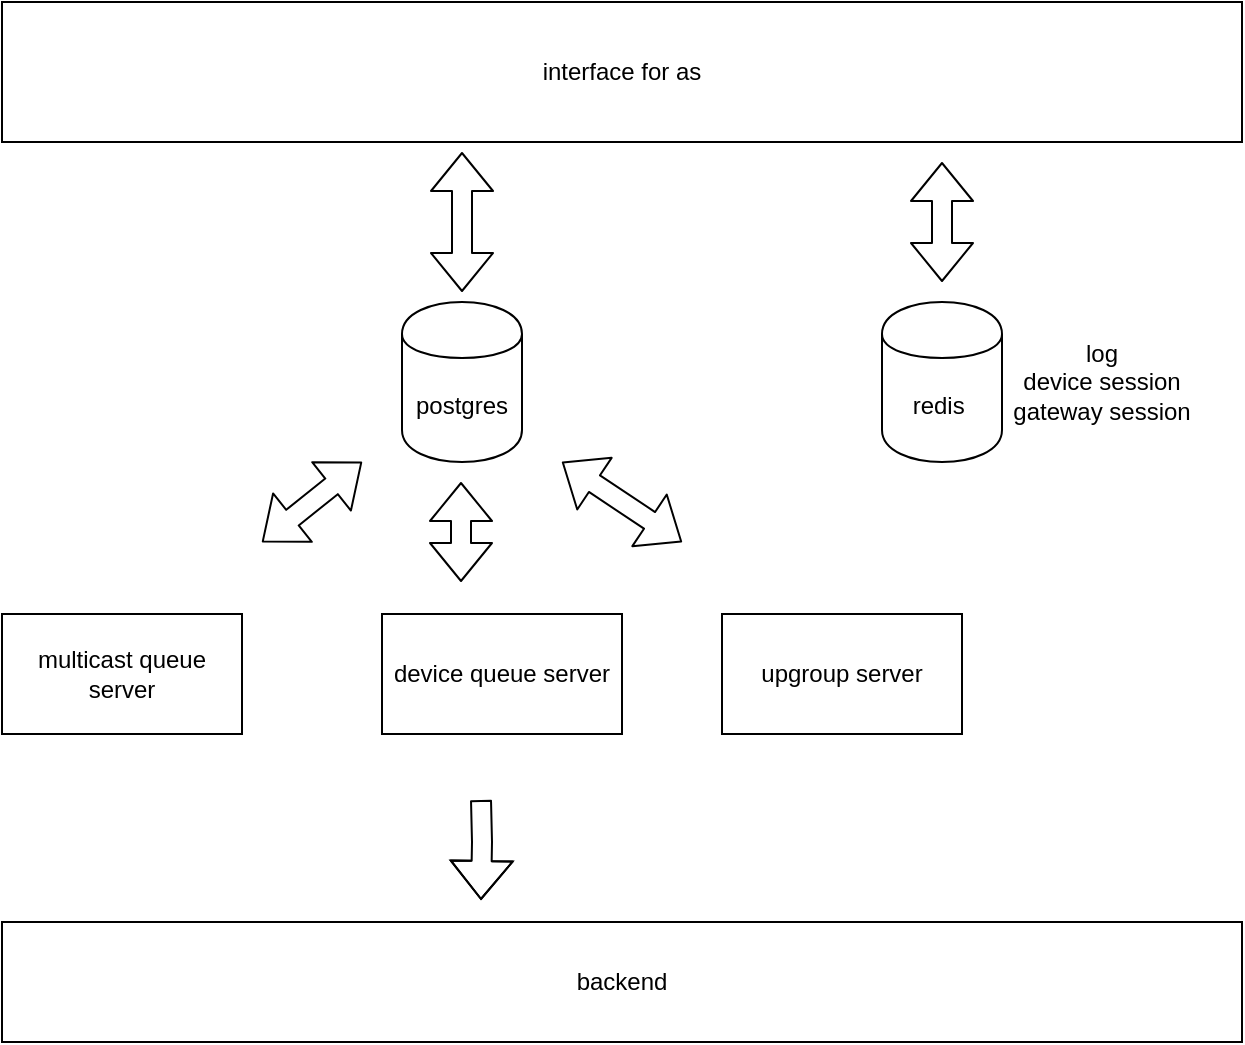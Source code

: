 <mxfile version="12.2.4" pages="1"><diagram id="hhmxlbzHzGHNV_hsRC_K" name="Page-1"><mxGraphModel dx="1279" dy="592" grid="1" gridSize="10" guides="1" tooltips="1" connect="1" arrows="1" fold="1" page="1" pageScale="1" pageWidth="827" pageHeight="1169" math="0" shadow="0"><root><mxCell id="0"/><mxCell id="1" parent="0"/><mxCell id="2" value="interface for as" style="rounded=0;whiteSpace=wrap;html=1;" parent="1" vertex="1"><mxGeometry x="190" y="160" width="620" height="70" as="geometry"/></mxCell><mxCell id="4" value="postgres" style="shape=cylinder;whiteSpace=wrap;html=1;boundedLbl=1;backgroundOutline=1;" parent="1" vertex="1"><mxGeometry x="390" y="310" width="60" height="80" as="geometry"/></mxCell><mxCell id="5" value="redis&amp;nbsp;" style="shape=cylinder;whiteSpace=wrap;html=1;boundedLbl=1;backgroundOutline=1;" parent="1" vertex="1"><mxGeometry x="630" y="310" width="60" height="80" as="geometry"/></mxCell><mxCell id="7" value="log&lt;br&gt;device session&lt;br&gt;gateway session" style="text;html=1;strokeColor=none;fillColor=none;align=center;verticalAlign=middle;whiteSpace=wrap;rounded=0;" parent="1" vertex="1"><mxGeometry x="690" y="325" width="100" height="50" as="geometry"/></mxCell><mxCell id="10" value="multicast queue&lt;br&gt;server" style="rounded=0;whiteSpace=wrap;html=1;" parent="1" vertex="1"><mxGeometry x="190" y="466" width="120" height="60" as="geometry"/></mxCell><mxCell id="11" value="device queue server" style="rounded=0;whiteSpace=wrap;html=1;" parent="1" vertex="1"><mxGeometry x="380" y="466" width="120" height="60" as="geometry"/></mxCell><mxCell id="12" value="upgroup server" style="rounded=0;whiteSpace=wrap;html=1;" parent="1" vertex="1"><mxGeometry x="550" y="466" width="120" height="60" as="geometry"/></mxCell><mxCell id="14" value="" style="shape=flexArrow;endArrow=classic;startArrow=classic;html=1;" parent="1" edge="1"><mxGeometry width="50" height="50" relative="1" as="geometry"><mxPoint x="320" y="430" as="sourcePoint"/><mxPoint x="370" y="390" as="targetPoint"/></mxGeometry></mxCell><mxCell id="16" value="" style="shape=flexArrow;endArrow=classic;startArrow=classic;html=1;" parent="1" edge="1"><mxGeometry width="50" height="50" relative="1" as="geometry"><mxPoint x="530" y="430" as="sourcePoint"/><mxPoint x="470" y="390" as="targetPoint"/></mxGeometry></mxCell><mxCell id="18" value="" style="shape=flexArrow;endArrow=classic;startArrow=classic;html=1;" parent="1" edge="1"><mxGeometry width="50" height="50" relative="1" as="geometry"><mxPoint x="419.5" y="450" as="sourcePoint"/><mxPoint x="419.5" y="400" as="targetPoint"/></mxGeometry></mxCell><mxCell id="19" value="" style="shape=flexArrow;endArrow=classic;startArrow=classic;html=1;" parent="1" edge="1"><mxGeometry width="50" height="50" relative="1" as="geometry"><mxPoint x="420" y="305" as="sourcePoint"/><mxPoint x="420" y="235" as="targetPoint"/></mxGeometry></mxCell><mxCell id="20" value="backend" style="rounded=0;whiteSpace=wrap;html=1;" parent="1" vertex="1"><mxGeometry x="190" y="620" width="620" height="60" as="geometry"/></mxCell><mxCell id="21" value="" style="shape=flexArrow;endArrow=classic;html=1;" parent="1" edge="1"><mxGeometry width="50" height="50" relative="1" as="geometry"><mxPoint x="429.5" y="559" as="sourcePoint"/><mxPoint x="429.5" y="609" as="targetPoint"/><Array as="points"><mxPoint x="430" y="580"/></Array></mxGeometry></mxCell><mxCell id="22" value="" style="shape=flexArrow;endArrow=classic;startArrow=classic;html=1;" parent="1" edge="1"><mxGeometry width="50" height="50" relative="1" as="geometry"><mxPoint x="660" y="300" as="sourcePoint"/><mxPoint x="660" y="240" as="targetPoint"/></mxGeometry></mxCell></root></mxGraphModel></diagram></mxfile>